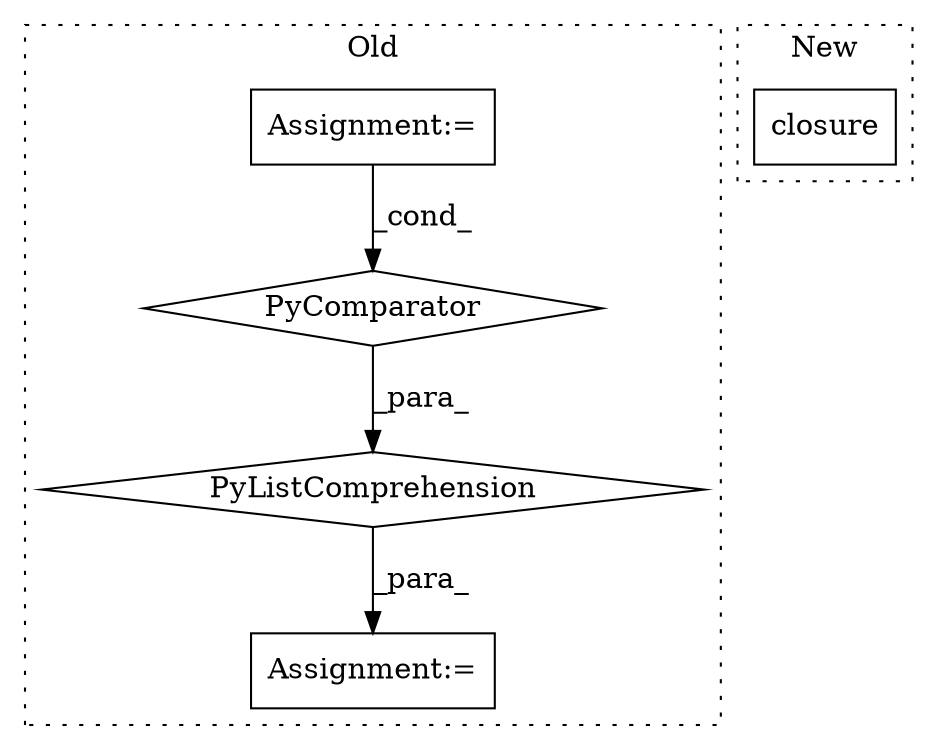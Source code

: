 digraph G {
subgraph cluster0 {
1 [label="PyListComprehension" a="109" s="1729" l="152" shape="diamond"];
3 [label="PyComparator" a="113" s="1841" l="32" shape="diamond"];
4 [label="Assignment:=" a="7" s="1841" l="32" shape="box"];
5 [label="Assignment:=" a="7" s="1713" l="16" shape="box"];
label = "Old";
style="dotted";
}
subgraph cluster1 {
2 [label="closure" a="32" s="1965" l="9" shape="box"];
label = "New";
style="dotted";
}
1 -> 5 [label="_para_"];
3 -> 1 [label="_para_"];
4 -> 3 [label="_cond_"];
}